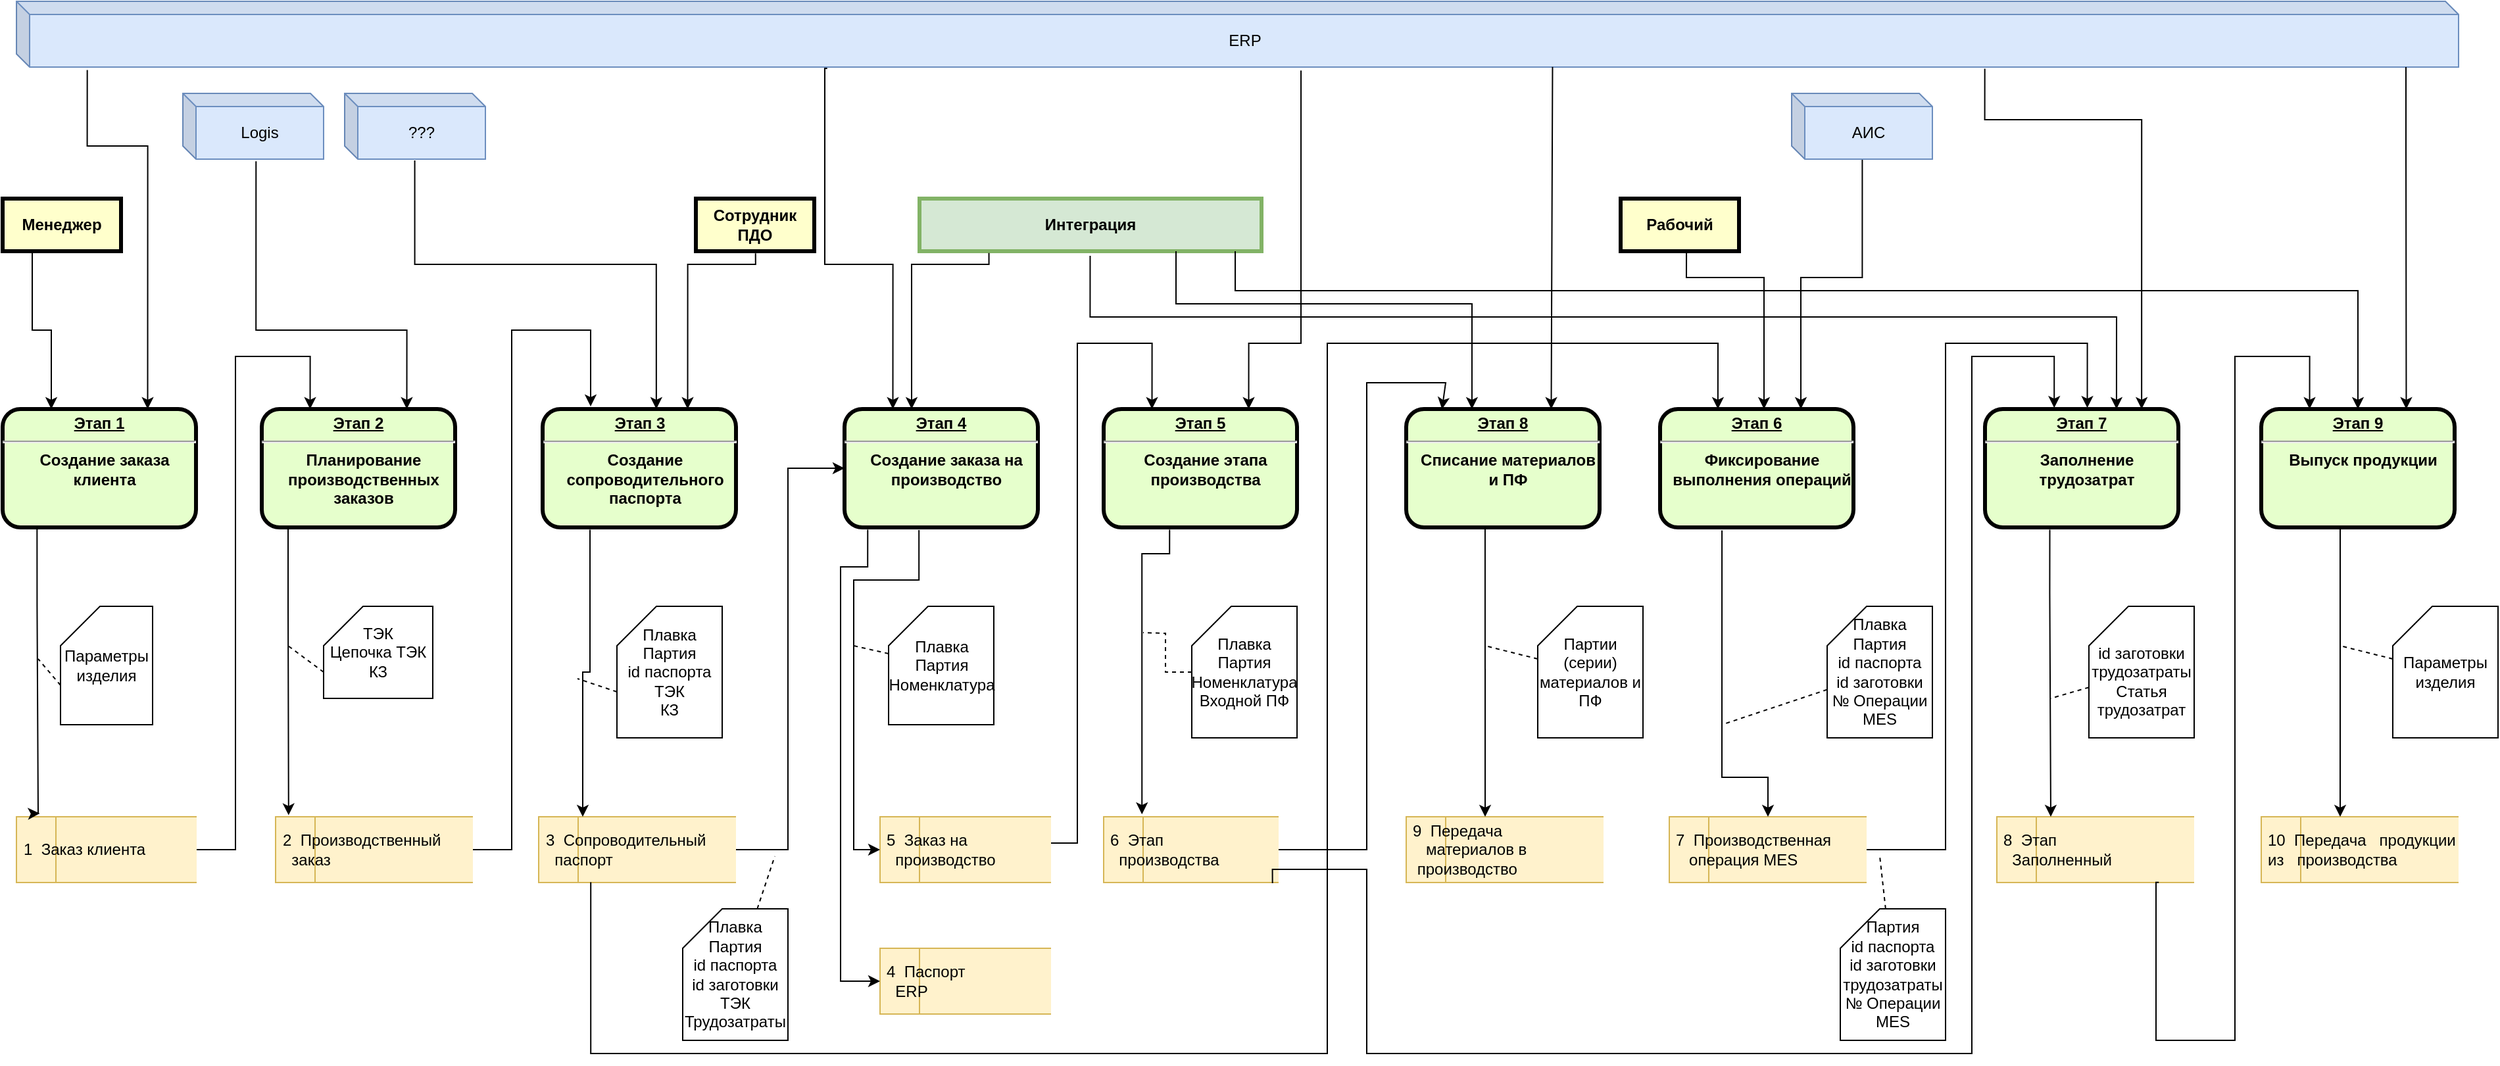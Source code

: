 <mxfile version="20.2.4" type="github">
  <diagram name="Page-1" id="c7558073-3199-34d8-9f00-42111426c3f3">
    <mxGraphModel dx="3554" dy="1418" grid="1" gridSize="10" guides="1" tooltips="1" connect="1" arrows="1" fold="1" page="1" pageScale="1" pageWidth="826" pageHeight="1169" background="none" math="0" shadow="0">
      <root>
        <mxCell id="0" />
        <mxCell id="1" parent="0" />
        <mxCell id="8" value="&lt;p style=&quot;margin: 0px; margin-top: 4px; text-align: center; text-decoration: underline;&quot;&gt;&lt;strong&gt;Этап 1&lt;/strong&gt;&lt;/p&gt;&lt;hr&gt;&lt;p style=&quot;margin: 0px; margin-left: 8px;&quot;&gt;Создание заказа клиента&lt;/p&gt;" style="verticalAlign=middle;align=center;overflow=fill;fontSize=12;fontFamily=Helvetica;html=1;rounded=1;fontStyle=1;strokeWidth=3;fillColor=#E6FFCC;whiteSpace=wrap;" parent="1" vertex="1">
          <mxGeometry x="-797" y="320" width="147" height="90" as="geometry" />
        </mxCell>
        <mxCell id="12" value="Менеджер" style="whiteSpace=wrap;align=center;verticalAlign=middle;fontStyle=1;strokeWidth=3;fillColor=#FFFFCC" parent="1" vertex="1">
          <mxGeometry x="-797" y="160" width="90" height="40" as="geometry" />
        </mxCell>
        <mxCell id="iLyNXibkhxgOzHxXVg3C-97" value="ERP" style="shape=cube;whiteSpace=wrap;html=1;boundedLbl=1;backgroundOutline=1;darkOpacity=0.05;darkOpacity2=0.1;size=10;fillColor=#dae8fc;strokeColor=#6c8ebf;" parent="1" vertex="1">
          <mxGeometry x="-786.5" y="10" width="1856.5" height="50" as="geometry" />
        </mxCell>
        <mxCell id="iLyNXibkhxgOzHxXVg3C-98" value="Logis" style="shape=cube;whiteSpace=wrap;html=1;boundedLbl=1;backgroundOutline=1;darkOpacity=0.05;darkOpacity2=0.1;size=10;fillColor=#dae8fc;strokeColor=#6c8ebf;" parent="1" vertex="1">
          <mxGeometry x="-660" y="80" width="107" height="50" as="geometry" />
        </mxCell>
        <mxCell id="iLyNXibkhxgOzHxXVg3C-99" value="???" style="shape=cube;whiteSpace=wrap;html=1;boundedLbl=1;backgroundOutline=1;darkOpacity=0.05;darkOpacity2=0.1;size=10;fillColor=#dae8fc;strokeColor=#6c8ebf;" parent="1" vertex="1">
          <mxGeometry x="-537" y="80" width="107" height="50" as="geometry" />
        </mxCell>
        <mxCell id="iLyNXibkhxgOzHxXVg3C-100" value="АИС" style="shape=cube;whiteSpace=wrap;html=1;boundedLbl=1;backgroundOutline=1;darkOpacity=0.05;darkOpacity2=0.1;size=10;fillColor=#dae8fc;strokeColor=#6c8ebf;" parent="1" vertex="1">
          <mxGeometry x="563" y="80" width="107" height="50" as="geometry" />
        </mxCell>
        <mxCell id="iLyNXibkhxgOzHxXVg3C-102" value="Сотрудник ПДО" style="whiteSpace=wrap;align=center;verticalAlign=middle;fontStyle=1;strokeWidth=3;fillColor=#FFFFCC" parent="1" vertex="1">
          <mxGeometry x="-270" y="160" width="90" height="40" as="geometry" />
        </mxCell>
        <mxCell id="iLyNXibkhxgOzHxXVg3C-103" value="Интеграция" style="whiteSpace=wrap;align=center;verticalAlign=middle;fontStyle=1;strokeWidth=3;fillColor=#d5e8d4;strokeColor=#82b366;" parent="1" vertex="1">
          <mxGeometry x="-100" y="160" width="260" height="40" as="geometry" />
        </mxCell>
        <mxCell id="iLyNXibkhxgOzHxXVg3C-104" value="Рабочий" style="whiteSpace=wrap;align=center;verticalAlign=middle;fontStyle=1;strokeWidth=3;fillColor=#FFFFCC" parent="1" vertex="1">
          <mxGeometry x="433" y="160" width="90" height="40" as="geometry" />
        </mxCell>
        <mxCell id="iLyNXibkhxgOzHxXVg3C-105" value="&lt;p style=&quot;margin: 0px; margin-top: 4px; text-align: center; text-decoration: underline;&quot;&gt;&lt;strong&gt;Этап 2&lt;/strong&gt;&lt;/p&gt;&lt;hr&gt;&lt;p style=&quot;margin: 0px; margin-left: 8px;&quot;&gt;Планирование производственных заказов&lt;/p&gt;" style="verticalAlign=middle;align=center;overflow=fill;fontSize=12;fontFamily=Helvetica;html=1;rounded=1;fontStyle=1;strokeWidth=3;fillColor=#E6FFCC;whiteSpace=wrap;" parent="1" vertex="1">
          <mxGeometry x="-600" y="320" width="147" height="90" as="geometry" />
        </mxCell>
        <mxCell id="iLyNXibkhxgOzHxXVg3C-106" value="&lt;p style=&quot;margin: 0px; margin-top: 4px; text-align: center; text-decoration: underline;&quot;&gt;&lt;strong&gt;Этап 3&lt;/strong&gt;&lt;/p&gt;&lt;hr&gt;&lt;p style=&quot;margin: 0px; margin-left: 8px;&quot;&gt;Создание сопроводительного паспорта&lt;/p&gt;" style="verticalAlign=middle;align=center;overflow=fill;fontSize=12;fontFamily=Helvetica;html=1;rounded=1;fontStyle=1;strokeWidth=3;fillColor=#E6FFCC;whiteSpace=wrap;" parent="1" vertex="1">
          <mxGeometry x="-386.5" y="320" width="147" height="90" as="geometry" />
        </mxCell>
        <mxCell id="iLyNXibkhxgOzHxXVg3C-107" value="&lt;p style=&quot;margin: 0px; margin-top: 4px; text-align: center; text-decoration: underline;&quot;&gt;&lt;strong&gt;Этап 4&lt;/strong&gt;&lt;/p&gt;&lt;hr&gt;&lt;p style=&quot;margin: 0px; margin-left: 8px;&quot;&gt;Создание заказа на производство&lt;/p&gt;" style="verticalAlign=middle;align=center;overflow=fill;fontSize=12;fontFamily=Helvetica;html=1;rounded=1;fontStyle=1;strokeWidth=3;fillColor=#E6FFCC;whiteSpace=wrap;" parent="1" vertex="1">
          <mxGeometry x="-157" y="320" width="147" height="90" as="geometry" />
        </mxCell>
        <mxCell id="iLyNXibkhxgOzHxXVg3C-108" value="&lt;p style=&quot;margin: 0px; margin-top: 4px; text-align: center; text-decoration: underline;&quot;&gt;&lt;strong&gt;Этап 6&lt;/strong&gt;&lt;/p&gt;&lt;hr&gt;&lt;p style=&quot;margin: 0px; margin-left: 8px;&quot;&gt;Фиксирование выполнения операций&lt;/p&gt;" style="verticalAlign=middle;align=center;overflow=fill;fontSize=12;fontFamily=Helvetica;html=1;rounded=1;fontStyle=1;strokeWidth=3;fillColor=#E6FFCC;whiteSpace=wrap;" parent="1" vertex="1">
          <mxGeometry x="463" y="320" width="147" height="90" as="geometry" />
        </mxCell>
        <mxCell id="iLyNXibkhxgOzHxXVg3C-109" value="&lt;p style=&quot;margin: 0px; margin-top: 4px; text-align: center; text-decoration: underline;&quot;&gt;&lt;strong&gt;Этап 7&lt;/strong&gt;&lt;/p&gt;&lt;hr&gt;&lt;p style=&quot;margin: 0px; margin-left: 8px;&quot;&gt;Заполнение трудозатрат&lt;/p&gt;" style="verticalAlign=middle;align=center;overflow=fill;fontSize=12;fontFamily=Helvetica;html=1;rounded=1;fontStyle=1;strokeWidth=3;fillColor=#E6FFCC;whiteSpace=wrap;shadow=0;" parent="1" vertex="1">
          <mxGeometry x="710" y="320" width="147" height="90" as="geometry" />
        </mxCell>
        <mxCell id="iLyNXibkhxgOzHxXVg3C-110" value="&lt;p style=&quot;margin: 0px; margin-top: 4px; text-align: center; text-decoration: underline;&quot;&gt;&lt;strong&gt;Этап 8&lt;/strong&gt;&lt;/p&gt;&lt;hr&gt;&lt;p style=&quot;margin: 0px; margin-left: 8px;&quot;&gt;Списание материалов и ПФ&lt;/p&gt;" style="verticalAlign=middle;align=center;overflow=fill;fontSize=12;fontFamily=Helvetica;html=1;rounded=1;fontStyle=1;strokeWidth=3;fillColor=#E6FFCC;whiteSpace=wrap;" parent="1" vertex="1">
          <mxGeometry x="270" y="320" width="147" height="90" as="geometry" />
        </mxCell>
        <mxCell id="iLyNXibkhxgOzHxXVg3C-129" value="1&lt;span style=&quot;white-space: pre;&quot;&gt; &lt;/span&gt;&amp;nbsp;Заказ клиента" style="html=1;dashed=0;whitespace=wrap;shape=mxgraph.dfd.dataStoreID;align=left;spacingLeft=3;points=[[0,0],[0.5,0],[1,0],[0,0.5],[1,0.5],[0,1],[0.5,1],[1,1]];fillColor=#fff2cc;strokeColor=#d6b656;" parent="1" vertex="1">
          <mxGeometry x="-786.5" y="630" width="137" height="50" as="geometry" />
        </mxCell>
        <mxCell id="iLyNXibkhxgOzHxXVg3C-130" value="2&lt;span style=&quot;white-space: pre;&quot;&gt; &lt;/span&gt;&amp;nbsp;Производственный &lt;span style=&quot;white-space: pre;&quot;&gt; &lt;/span&gt;&amp;nbsp;заказ" style="html=1;dashed=0;whitespace=wrap;shape=mxgraph.dfd.dataStoreID;align=left;spacingLeft=3;points=[[0,0],[0.5,0],[1,0],[0,0.5],[1,0.5],[0,1],[0.5,1],[1,1]];whiteSpace=wrap;fillColor=#fff2cc;strokeColor=#d6b656;" parent="1" vertex="1">
          <mxGeometry x="-589.5" y="630" width="150" height="50" as="geometry" />
        </mxCell>
        <mxCell id="iLyNXibkhxgOzHxXVg3C-131" value="3&lt;span style=&quot;white-space: pre;&quot;&gt; &lt;/span&gt;&amp;nbsp;Сопроводительный &lt;span style=&quot;white-space: pre;&quot;&gt; &lt;/span&gt;&amp;nbsp;паспорт" style="html=1;dashed=0;whitespace=wrap;shape=mxgraph.dfd.dataStoreID;align=left;spacingLeft=3;points=[[0,0],[0.5,0],[1,0],[0,0.5],[1,0.5],[0,1],[0.5,1],[1,1]];whiteSpace=wrap;fillColor=#fff2cc;strokeColor=#d6b656;" parent="1" vertex="1">
          <mxGeometry x="-389.5" y="630" width="150" height="50" as="geometry" />
        </mxCell>
        <mxCell id="iLyNXibkhxgOzHxXVg3C-132" value="4&lt;span style=&quot;white-space: pre;&quot;&gt; &lt;/span&gt;&amp;nbsp;Паспорт&amp;nbsp;&lt;span style=&quot;white-space: pre;&quot;&gt; &lt;/span&gt;&amp;nbsp;&lt;br&gt;&lt;span style=&quot;white-space: pre;&quot;&gt; &lt;/span&gt;&amp;nbsp;ERP" style="html=1;dashed=0;whitespace=wrap;shape=mxgraph.dfd.dataStoreID;align=left;spacingLeft=3;points=[[0,0],[0.5,0],[1,0],[0,0.5],[1,0.5],[0,1],[0.5,1],[1,1]];whiteSpace=wrap;fillColor=#fff2cc;strokeColor=#d6b656;" parent="1" vertex="1">
          <mxGeometry x="-130" y="730" width="130" height="50" as="geometry" />
        </mxCell>
        <mxCell id="iLyNXibkhxgOzHxXVg3C-133" value="5&lt;span style=&quot;white-space: pre;&quot;&gt; &lt;/span&gt;&amp;nbsp;Заказ на &lt;span style=&quot;white-space: pre;&quot;&gt; &lt;/span&gt;&amp;nbsp;производство" style="html=1;dashed=0;whitespace=wrap;shape=mxgraph.dfd.dataStoreID;align=left;spacingLeft=3;points=[[0,0],[0.5,0],[1,0],[0,0.5],[1,0.5],[0,1],[0.5,1],[1,1]];whiteSpace=wrap;fillColor=#fff2cc;strokeColor=#d6b656;" parent="1" vertex="1">
          <mxGeometry x="-130" y="630" width="130" height="50" as="geometry" />
        </mxCell>
        <mxCell id="iLyNXibkhxgOzHxXVg3C-134" value="6&lt;span style=&quot;white-space: pre;&quot;&gt; &lt;/span&gt;&amp;nbsp;Этап&lt;br&gt;&lt;span style=&quot;white-space: pre;&quot;&gt; &lt;/span&gt;&amp;nbsp;производства" style="html=1;dashed=0;whitespace=wrap;shape=mxgraph.dfd.dataStoreID;align=left;spacingLeft=3;points=[[0,0],[0.5,0],[1,0],[0,0.5],[1,0.5],[0,1],[0.5,1],[1,1]];whiteSpace=wrap;fillColor=#fff2cc;strokeColor=#d6b656;" parent="1" vertex="1">
          <mxGeometry x="40" y="630" width="133" height="50" as="geometry" />
        </mxCell>
        <mxCell id="iLyNXibkhxgOzHxXVg3C-135" value="7&lt;span style=&quot;white-space: pre;&quot;&gt; &lt;/span&gt;&amp;nbsp;Производственная&lt;br&gt;&amp;nbsp;&lt;span style=&quot;white-space: pre;&quot;&gt; &lt;/span&gt;&amp;nbsp;операция MES" style="html=1;dashed=0;whitespace=wrap;shape=mxgraph.dfd.dataStoreID;align=left;spacingLeft=3;points=[[0,0],[0.5,0],[1,0],[0,0.5],[1,0.5],[0,1],[0.5,1],[1,1]];whiteSpace=wrap;fillColor=#fff2cc;strokeColor=#d6b656;" parent="1" vertex="1">
          <mxGeometry x="470" y="630" width="150" height="50" as="geometry" />
        </mxCell>
        <mxCell id="iLyNXibkhxgOzHxXVg3C-136" value="8&lt;span style=&quot;white-space: pre;&quot;&gt; &lt;/span&gt;&amp;nbsp;Этап&amp;nbsp;&lt;br&gt;&lt;span style=&quot;white-space: pre;&quot;&gt; &lt;/span&gt;&amp;nbsp;Заполненный" style="html=1;dashed=0;whitespace=wrap;shape=mxgraph.dfd.dataStoreID;align=left;spacingLeft=3;points=[[0,0],[0.5,0],[1,0],[0,0.5],[1,0.5],[0,1],[0.5,1],[1,1]];whiteSpace=wrap;fillColor=#fff2cc;strokeColor=#d6b656;" parent="1" vertex="1">
          <mxGeometry x="719" y="630" width="150" height="50" as="geometry" />
        </mxCell>
        <mxCell id="iLyNXibkhxgOzHxXVg3C-137" value="9&lt;span style=&quot;white-space: pre;&quot;&gt; &lt;/span&gt; Передача &lt;span style=&quot;white-space: pre;&quot;&gt; &lt;/span&gt; &lt;span style=&quot;white-space: pre;&quot;&gt; &lt;/span&gt;материалов в &lt;span style=&quot;white-space: pre;&quot;&gt; &lt;/span&gt;производство" style="html=1;dashed=0;whitespace=wrap;shape=mxgraph.dfd.dataStoreID;align=left;spacingLeft=3;points=[[0,0],[0.5,0],[1,0],[0,0.5],[1,0.5],[0,1],[0.5,1],[1,1]];whiteSpace=wrap;fillColor=#fff2cc;strokeColor=#d6b656;" parent="1" vertex="1">
          <mxGeometry x="270" y="630" width="150" height="50" as="geometry" />
        </mxCell>
        <mxCell id="iLyNXibkhxgOzHxXVg3C-168" style="rounded=0;orthogonalLoop=1;jettySize=auto;html=1;exitX=0;exitY=0;exitDx=0;exitDy=65;exitPerimeter=0;elbow=vertical;endArrow=none;endFill=0;dashed=1;" parent="1" source="iLyNXibkhxgOzHxXVg3C-159" edge="1">
          <mxGeometry relative="1" as="geometry">
            <mxPoint x="-360" y="525" as="targetPoint" />
          </mxGeometry>
        </mxCell>
        <mxCell id="iLyNXibkhxgOzHxXVg3C-159" value="Плавка&lt;br&gt;Партия&lt;br&gt;id паспорта&lt;br&gt;ТЭК&lt;br&gt;КЗ" style="shape=card;whiteSpace=wrap;html=1;" parent="1" vertex="1">
          <mxGeometry x="-330" y="470" width="80" height="100" as="geometry" />
        </mxCell>
        <mxCell id="iLyNXibkhxgOzHxXVg3C-167" style="rounded=0;orthogonalLoop=1;jettySize=auto;html=1;exitX=0;exitY=0;exitDx=0;exitDy=50;exitPerimeter=0;elbow=vertical;endArrow=none;endFill=0;dashed=1;" parent="1" source="iLyNXibkhxgOzHxXVg3C-160" edge="1">
          <mxGeometry relative="1" as="geometry">
            <mxPoint x="-580" y="500" as="targetPoint" />
          </mxGeometry>
        </mxCell>
        <mxCell id="iLyNXibkhxgOzHxXVg3C-160" value="ТЭК&lt;br&gt;Цепочка ТЭК&lt;br&gt;КЗ" style="shape=card;whiteSpace=wrap;html=1;" parent="1" vertex="1">
          <mxGeometry x="-553" y="470" width="83" height="70" as="geometry" />
        </mxCell>
        <mxCell id="iLyNXibkhxgOzHxXVg3C-166" style="rounded=0;orthogonalLoop=1;jettySize=auto;html=1;exitX=0;exitY=0;exitDx=0;exitDy=60;exitPerimeter=0;elbow=vertical;endArrow=none;endFill=0;dashed=1;" parent="1" source="iLyNXibkhxgOzHxXVg3C-161" edge="1">
          <mxGeometry relative="1" as="geometry">
            <mxPoint x="-770" y="510" as="targetPoint" />
          </mxGeometry>
        </mxCell>
        <mxCell id="iLyNXibkhxgOzHxXVg3C-161" value="Параметры изделия" style="shape=card;whiteSpace=wrap;html=1;" parent="1" vertex="1">
          <mxGeometry x="-753" y="470" width="70" height="90" as="geometry" />
        </mxCell>
        <mxCell id="iLyNXibkhxgOzHxXVg3C-172" style="rounded=0;orthogonalLoop=1;jettySize=auto;html=1;elbow=vertical;dashed=1;endArrow=none;endFill=0;" parent="1" source="iLyNXibkhxgOzHxXVg3C-170" edge="1">
          <mxGeometry relative="1" as="geometry">
            <mxPoint x="-210" y="660" as="targetPoint" />
          </mxGeometry>
        </mxCell>
        <mxCell id="iLyNXibkhxgOzHxXVg3C-170" value="Плавка&lt;br&gt;Партия&lt;br&gt;id паспорта&lt;br&gt;id заготовки&lt;br&gt;ТЭК&lt;br&gt;Трудозатраты" style="shape=card;whiteSpace=wrap;html=1;" parent="1" vertex="1">
          <mxGeometry x="-280" y="700" width="80" height="100" as="geometry" />
        </mxCell>
        <mxCell id="iLyNXibkhxgOzHxXVg3C-174" style="edgeStyle=none;rounded=0;orthogonalLoop=1;jettySize=auto;html=1;dashed=1;endArrow=none;endFill=0;elbow=vertical;" parent="1" source="iLyNXibkhxgOzHxXVg3C-173" edge="1">
          <mxGeometry relative="1" as="geometry">
            <mxPoint x="-150" y="500" as="targetPoint" />
          </mxGeometry>
        </mxCell>
        <mxCell id="iLyNXibkhxgOzHxXVg3C-173" value="Плавка&lt;br&gt;Партия&lt;br&gt;Номенклатура&lt;br&gt;" style="shape=card;whiteSpace=wrap;html=1;" parent="1" vertex="1">
          <mxGeometry x="-123.5" y="470" width="80" height="90" as="geometry" />
        </mxCell>
        <mxCell id="iLyNXibkhxgOzHxXVg3C-176" style="edgeStyle=none;rounded=0;orthogonalLoop=1;jettySize=auto;html=1;dashed=1;endArrow=none;endFill=0;elbow=vertical;" parent="1" source="iLyNXibkhxgOzHxXVg3C-175" edge="1">
          <mxGeometry relative="1" as="geometry">
            <mxPoint x="510" y="560" as="targetPoint" />
          </mxGeometry>
        </mxCell>
        <mxCell id="iLyNXibkhxgOzHxXVg3C-175" value="Плавка&lt;br&gt;Партия&lt;br&gt;id паспорта&lt;br&gt;id заготовки&lt;br&gt;№ Операции MES" style="shape=card;whiteSpace=wrap;html=1;" parent="1" vertex="1">
          <mxGeometry x="590" y="470" width="80" height="100" as="geometry" />
        </mxCell>
        <mxCell id="iLyNXibkhxgOzHxXVg3C-178" style="edgeStyle=none;rounded=0;orthogonalLoop=1;jettySize=auto;html=1;dashed=1;endArrow=none;endFill=0;elbow=vertical;" parent="1" source="iLyNXibkhxgOzHxXVg3C-177" edge="1">
          <mxGeometry relative="1" as="geometry">
            <mxPoint x="630" y="660" as="targetPoint" />
          </mxGeometry>
        </mxCell>
        <mxCell id="iLyNXibkhxgOzHxXVg3C-177" value="Партия&lt;br&gt;id паспорта&lt;br&gt;id заготовки&lt;br&gt;трудозатраты&lt;br&gt;№ Операции MES" style="shape=card;whiteSpace=wrap;html=1;" parent="1" vertex="1">
          <mxGeometry x="600" y="700" width="80" height="100" as="geometry" />
        </mxCell>
        <mxCell id="iLyNXibkhxgOzHxXVg3C-182" style="edgeStyle=none;rounded=0;orthogonalLoop=1;jettySize=auto;html=1;dashed=1;endArrow=none;endFill=0;elbow=vertical;" parent="1" source="iLyNXibkhxgOzHxXVg3C-180" edge="1">
          <mxGeometry relative="1" as="geometry">
            <mxPoint x="760" y="540" as="targetPoint" />
          </mxGeometry>
        </mxCell>
        <mxCell id="iLyNXibkhxgOzHxXVg3C-180" value="&lt;br&gt;id заготовки&lt;br&gt;трудозатраты&lt;br&gt;Статья трудозатрат" style="shape=card;whiteSpace=wrap;html=1;" parent="1" vertex="1">
          <mxGeometry x="789" y="470" width="80" height="100" as="geometry" />
        </mxCell>
        <mxCell id="iLyNXibkhxgOzHxXVg3C-185" style="edgeStyle=none;rounded=0;orthogonalLoop=1;jettySize=auto;html=1;dashed=1;endArrow=none;endFill=0;elbow=vertical;" parent="1" source="iLyNXibkhxgOzHxXVg3C-181" edge="1">
          <mxGeometry relative="1" as="geometry">
            <mxPoint x="330" y="500" as="targetPoint" />
          </mxGeometry>
        </mxCell>
        <mxCell id="iLyNXibkhxgOzHxXVg3C-181" value="Партии (серии) материалов и ПФ" style="shape=card;whiteSpace=wrap;html=1;" parent="1" vertex="1">
          <mxGeometry x="370" y="470" width="80" height="100" as="geometry" />
        </mxCell>
        <mxCell id="gDf4PboOrb0UgYzDx0ND-12" value="&lt;p style=&quot;margin: 0px; margin-top: 4px; text-align: center; text-decoration: underline;&quot;&gt;&lt;strong&gt;Этап 5&lt;/strong&gt;&lt;/p&gt;&lt;hr&gt;&lt;p style=&quot;margin: 0px; margin-left: 8px;&quot;&gt;Создание этапа производства&lt;/p&gt;" style="verticalAlign=middle;align=center;overflow=fill;fontSize=12;fontFamily=Helvetica;html=1;rounded=1;fontStyle=1;strokeWidth=3;fillColor=#E6FFCC;whiteSpace=wrap;" parent="1" vertex="1">
          <mxGeometry x="40" y="320" width="147" height="90" as="geometry" />
        </mxCell>
        <mxCell id="gDf4PboOrb0UgYzDx0ND-16" style="edgeStyle=orthogonalEdgeStyle;rounded=0;orthogonalLoop=1;jettySize=auto;html=1;strokeWidth=1;dashed=1;endArrow=none;endFill=0;" parent="1" source="gDf4PboOrb0UgYzDx0ND-15" edge="1">
          <mxGeometry relative="1" as="geometry">
            <mxPoint x="70" y="490" as="targetPoint" />
          </mxGeometry>
        </mxCell>
        <mxCell id="gDf4PboOrb0UgYzDx0ND-15" value="Плавка&lt;br&gt;Партия&lt;br&gt;Номенклатура&lt;br&gt;Входной ПФ" style="shape=card;whiteSpace=wrap;html=1;" parent="1" vertex="1">
          <mxGeometry x="107" y="470" width="80" height="100" as="geometry" />
        </mxCell>
        <mxCell id="gDf4PboOrb0UgYzDx0ND-18" value="&lt;p style=&quot;margin: 0px; margin-top: 4px; text-align: center; text-decoration: underline;&quot;&gt;&lt;strong&gt;Этап 9&lt;/strong&gt;&lt;/p&gt;&lt;hr&gt;&lt;p style=&quot;margin: 0px; margin-left: 8px;&quot;&gt;Выпуск продукции&lt;/p&gt;" style="verticalAlign=middle;align=center;overflow=fill;fontSize=12;fontFamily=Helvetica;html=1;rounded=1;fontStyle=1;strokeWidth=3;fillColor=#E6FFCC;whiteSpace=wrap;" parent="1" vertex="1">
          <mxGeometry x="920" y="320" width="147" height="90" as="geometry" />
        </mxCell>
        <mxCell id="gDf4PboOrb0UgYzDx0ND-19" value="10&lt;span style=&quot;white-space: pre;&quot;&gt; &lt;/span&gt; Передача &lt;span style=&quot;&quot;&gt; &lt;/span&gt;&lt;span style=&quot;white-space: pre;&quot;&gt; &lt;/span&gt;&amp;nbsp;продукции из &lt;span style=&quot;&quot;&gt; &lt;/span&gt;&amp;nbsp;&lt;span style=&quot;white-space: pre;&quot;&gt; &lt;/span&gt;производства" style="html=1;dashed=0;whitespace=wrap;shape=mxgraph.dfd.dataStoreID;align=left;spacingLeft=3;points=[[0,0],[0.5,0],[1,0],[0,0.5],[1,0.5],[0,1],[0.5,1],[1,1]];whiteSpace=wrap;fillColor=#fff2cc;strokeColor=#d6b656;" parent="1" vertex="1">
          <mxGeometry x="920" y="630" width="150" height="50" as="geometry" />
        </mxCell>
        <mxCell id="gDf4PboOrb0UgYzDx0ND-20" style="edgeStyle=none;rounded=0;orthogonalLoop=1;jettySize=auto;html=1;dashed=1;endArrow=none;endFill=0;elbow=vertical;" parent="1" source="gDf4PboOrb0UgYzDx0ND-21" edge="1">
          <mxGeometry relative="1" as="geometry">
            <mxPoint x="980" y="500" as="targetPoint" />
          </mxGeometry>
        </mxCell>
        <mxCell id="gDf4PboOrb0UgYzDx0ND-21" value="Параметры изделия" style="shape=card;whiteSpace=wrap;html=1;" parent="1" vertex="1">
          <mxGeometry x="1020" y="470" width="80" height="100" as="geometry" />
        </mxCell>
        <mxCell id="6CbRcmf24GguOIrz-hok-14" value="" style="endArrow=classic;html=1;rounded=0;exitX=1;exitY=0.5;exitDx=0;exitDy=0;entryX=0.185;entryY=0.001;entryDx=0;entryDy=0;entryPerimeter=0;" edge="1" parent="1" source="iLyNXibkhxgOzHxXVg3C-134" target="iLyNXibkhxgOzHxXVg3C-110">
          <mxGeometry width="50" height="50" relative="1" as="geometry">
            <mxPoint x="220" y="590" as="sourcePoint" />
            <mxPoint x="270" y="540" as="targetPoint" />
            <Array as="points">
              <mxPoint x="240" y="655" />
              <mxPoint x="240" y="300" />
              <mxPoint x="300" y="300" />
            </Array>
          </mxGeometry>
        </mxCell>
        <object label="8" id="MsESzmisW472ssosQy6s-28">
          <mxCell parent="0" />
        </object>
        <mxCell id="MsESzmisW472ssosQy6s-29" style="edgeStyle=orthogonalEdgeStyle;rounded=0;orthogonalLoop=1;jettySize=auto;html=1;entryX=0.75;entryY=0;entryDx=0;entryDy=0;strokeWidth=1;endSize=6;exitX=0.629;exitY=0.997;exitDx=0;exitDy=0;exitPerimeter=0;" parent="MsESzmisW472ssosQy6s-28" source="iLyNXibkhxgOzHxXVg3C-97" target="iLyNXibkhxgOzHxXVg3C-110" edge="1">
          <mxGeometry relative="1" as="geometry">
            <Array as="points">
              <mxPoint x="381" y="70" />
            </Array>
            <mxPoint x="420" y="70" as="sourcePoint" />
            <mxPoint x="800" y="290" as="targetPoint" />
          </mxGeometry>
        </mxCell>
        <mxCell id="MsESzmisW472ssosQy6s-30" style="edgeStyle=orthogonalEdgeStyle;rounded=0;orthogonalLoop=1;jettySize=auto;html=1;entryX=0.75;entryY=0;entryDx=0;entryDy=0;endArrow=classic;endFill=1;strokeWidth=1;endSize=6;" parent="MsESzmisW472ssosQy6s-28" edge="1">
          <mxGeometry relative="1" as="geometry">
            <Array as="points">
              <mxPoint x="1030" y="120" />
              <mxPoint x="1030" y="120" />
            </Array>
            <mxPoint x="1030" y="60" as="sourcePoint" />
            <mxPoint x="1030.25" y="320" as="targetPoint" />
          </mxGeometry>
        </mxCell>
        <mxCell id="MsESzmisW472ssosQy6s-31" style="edgeStyle=orthogonalEdgeStyle;rounded=0;orthogonalLoop=1;jettySize=auto;html=1;entryX=0.34;entryY=0;entryDx=0;entryDy=0;entryPerimeter=0;exitX=0.75;exitY=1;exitDx=0;exitDy=0;strokeWidth=1;endSize=6;" parent="MsESzmisW472ssosQy6s-28" source="iLyNXibkhxgOzHxXVg3C-103" target="iLyNXibkhxgOzHxXVg3C-110" edge="1">
          <mxGeometry relative="1" as="geometry">
            <mxPoint x="740" y="290" as="targetPoint" />
            <Array as="points">
              <mxPoint x="95" y="240" />
              <mxPoint x="320" y="240" />
            </Array>
            <mxPoint x="90" y="210" as="sourcePoint" />
          </mxGeometry>
        </mxCell>
        <mxCell id="MsESzmisW472ssosQy6s-32" style="edgeStyle=orthogonalEdgeStyle;rounded=0;orthogonalLoop=1;jettySize=auto;html=1;entryX=0.4;entryY=0;entryDx=0;entryDy=0;entryPerimeter=0;exitX=0.408;exitY=1.004;exitDx=0;exitDy=0;exitPerimeter=0;strokeWidth=1;endSize=6;" parent="MsESzmisW472ssosQy6s-28" source="iLyNXibkhxgOzHxXVg3C-110" target="iLyNXibkhxgOzHxXVg3C-137" edge="1">
          <mxGeometry relative="1" as="geometry">
            <Array as="points" />
            <mxPoint x="330" y="440" as="sourcePoint" />
            <mxPoint x="330" y="590" as="targetPoint" />
          </mxGeometry>
        </mxCell>
        <mxCell id="MsESzmisW472ssosQy6s-34" style="edgeStyle=orthogonalEdgeStyle;rounded=0;orthogonalLoop=1;jettySize=auto;html=1;entryX=0.25;entryY=0;entryDx=0;entryDy=0;endArrow=classic;endFill=1;strokeWidth=1;endSize=6;exitX=0.821;exitY=0.997;exitDx=0;exitDy=0;exitPerimeter=0;" parent="MsESzmisW472ssosQy6s-28" source="iLyNXibkhxgOzHxXVg3C-136" edge="1">
          <mxGeometry relative="1" as="geometry">
            <Array as="points">
              <mxPoint x="840" y="680" />
              <mxPoint x="840" y="800" />
              <mxPoint x="900" y="800" />
              <mxPoint x="900" y="280" />
              <mxPoint x="957" y="280" />
            </Array>
            <mxPoint x="790" y="720" as="sourcePoint" />
            <mxPoint x="956.75" y="320" as="targetPoint" />
          </mxGeometry>
        </mxCell>
        <mxCell id="MsESzmisW472ssosQy6s-35" style="edgeStyle=orthogonalEdgeStyle;rounded=0;orthogonalLoop=1;jettySize=auto;html=1;strokeWidth=1;endSize=6;" parent="MsESzmisW472ssosQy6s-28" edge="1">
          <mxGeometry relative="1" as="geometry">
            <Array as="points">
              <mxPoint x="980" y="550" />
              <mxPoint x="980" y="550" />
            </Array>
            <mxPoint x="980" y="410" as="sourcePoint" />
            <mxPoint x="980" y="630" as="targetPoint" />
          </mxGeometry>
        </mxCell>
        <mxCell id="MsESzmisW472ssosQy6s-37" style="edgeStyle=orthogonalEdgeStyle;rounded=0;orthogonalLoop=1;jettySize=auto;html=1;entryX=0.5;entryY=0;entryDx=0;entryDy=0;strokeWidth=1;endSize=6;" parent="MsESzmisW472ssosQy6s-28" source="iLyNXibkhxgOzHxXVg3C-103" target="gDf4PboOrb0UgYzDx0ND-18" edge="1">
          <mxGeometry relative="1" as="geometry">
            <Array as="points">
              <mxPoint x="140" y="230" />
              <mxPoint x="994" y="230" />
            </Array>
          </mxGeometry>
        </mxCell>
        <object label="7" id="MsESzmisW472ssosQy6s-14">
          <mxCell parent="0" />
        </object>
        <mxCell id="MsESzmisW472ssosQy6s-22" style="edgeStyle=orthogonalEdgeStyle;rounded=0;orthogonalLoop=1;jettySize=auto;html=1;strokeWidth=1;shadow=0;entryX=0.81;entryY=0;entryDx=0;entryDy=0;entryPerimeter=0;exitX=0.806;exitY=1.026;exitDx=0;exitDy=0;exitPerimeter=0;" parent="MsESzmisW472ssosQy6s-14" source="iLyNXibkhxgOzHxXVg3C-97" target="iLyNXibkhxgOzHxXVg3C-109" edge="1">
          <mxGeometry relative="1" as="geometry">
            <Array as="points">
              <mxPoint x="710" y="100" />
              <mxPoint x="829" y="100" />
            </Array>
            <mxPoint x="620" y="310" as="targetPoint" />
            <mxPoint x="710" y="100" as="sourcePoint" />
          </mxGeometry>
        </mxCell>
        <mxCell id="MsESzmisW472ssosQy6s-23" style="edgeStyle=orthogonalEdgeStyle;rounded=0;orthogonalLoop=1;jettySize=auto;html=1;strokeWidth=1;shadow=0;exitX=0.499;exitY=1.089;exitDx=0;exitDy=0;exitPerimeter=0;entryX=0.68;entryY=0;entryDx=0;entryDy=0;entryPerimeter=0;" parent="MsESzmisW472ssosQy6s-14" source="iLyNXibkhxgOzHxXVg3C-103" target="iLyNXibkhxgOzHxXVg3C-109" edge="1">
          <mxGeometry relative="1" as="geometry">
            <Array as="points">
              <mxPoint x="30" y="250" />
              <mxPoint x="810" y="250" />
            </Array>
            <mxPoint x="820" y="300" as="targetPoint" />
            <mxPoint x="30" y="210" as="sourcePoint" />
          </mxGeometry>
        </mxCell>
        <mxCell id="MsESzmisW472ssosQy6s-24" style="edgeStyle=orthogonalEdgeStyle;rounded=0;orthogonalLoop=1;jettySize=auto;html=1;exitX=0.335;exitY=1.019;exitDx=0;exitDy=0;exitPerimeter=0;strokeWidth=1;" parent="MsESzmisW472ssosQy6s-14" source="iLyNXibkhxgOzHxXVg3C-109" edge="1">
          <mxGeometry relative="1" as="geometry">
            <Array as="points">
              <mxPoint x="759" y="460" />
              <mxPoint x="760" y="628" />
            </Array>
            <mxPoint x="760" y="440" as="sourcePoint" />
            <mxPoint x="760" y="630" as="targetPoint" />
          </mxGeometry>
        </mxCell>
        <mxCell id="MsESzmisW472ssosQy6s-25" style="edgeStyle=orthogonalEdgeStyle;rounded=0;orthogonalLoop=1;jettySize=auto;html=1;strokeWidth=1;shadow=0;entryX=0.358;entryY=-0.01;entryDx=0;entryDy=0;entryPerimeter=0;exitX=0.965;exitY=1.011;exitDx=0;exitDy=0;exitPerimeter=0;" parent="MsESzmisW472ssosQy6s-14" source="iLyNXibkhxgOzHxXVg3C-134" target="iLyNXibkhxgOzHxXVg3C-109" edge="1">
          <mxGeometry relative="1" as="geometry">
            <mxPoint x="500" y="300" as="targetPoint" />
            <Array as="points">
              <mxPoint x="168" y="670" />
              <mxPoint x="240" y="670" />
              <mxPoint x="240" y="810" />
              <mxPoint x="700" y="810" />
              <mxPoint x="700" y="280" />
              <mxPoint x="763" y="280" />
            </Array>
            <mxPoint x="170" y="670" as="sourcePoint" />
          </mxGeometry>
        </mxCell>
        <mxCell id="MsESzmisW472ssosQy6s-26" style="edgeStyle=orthogonalEdgeStyle;rounded=0;orthogonalLoop=1;jettySize=auto;html=1;strokeWidth=1;shadow=0;entryX=0.529;entryY=-0.01;entryDx=0;entryDy=0;entryPerimeter=0;exitX=1;exitY=0.5;exitDx=0;exitDy=0;" parent="MsESzmisW472ssosQy6s-14" source="iLyNXibkhxgOzHxXVg3C-135" target="iLyNXibkhxgOzHxXVg3C-109" edge="1">
          <mxGeometry relative="1" as="geometry">
            <mxPoint x="540" y="300" as="targetPoint" />
            <Array as="points">
              <mxPoint x="680" y="655" />
              <mxPoint x="680" y="270" />
              <mxPoint x="788" y="270" />
            </Array>
            <mxPoint x="420" y="660" as="sourcePoint" />
          </mxGeometry>
        </mxCell>
        <object label="6" id="MsESzmisW472ssosQy6s-13">
          <mxCell parent="0" />
        </object>
        <mxCell id="MsESzmisW472ssosQy6s-18" style="edgeStyle=orthogonalEdgeStyle;rounded=0;orthogonalLoop=1;jettySize=auto;html=1;exitX=0.502;exitY=1.011;exitDx=0;exitDy=0;exitPerimeter=0;entryX=0.728;entryY=0;entryDx=0;entryDy=0;entryPerimeter=0;" parent="MsESzmisW472ssosQy6s-13" source="iLyNXibkhxgOzHxXVg3C-100" target="iLyNXibkhxgOzHxXVg3C-108" edge="1">
          <mxGeometry relative="1" as="geometry">
            <mxPoint x="560" y="290" as="targetPoint" />
            <Array as="points">
              <mxPoint x="617" y="220" />
              <mxPoint x="570" y="220" />
            </Array>
            <mxPoint x="616" y="150" as="sourcePoint" />
          </mxGeometry>
        </mxCell>
        <mxCell id="MsESzmisW472ssosQy6s-19" style="edgeStyle=orthogonalEdgeStyle;rounded=0;orthogonalLoop=1;jettySize=auto;html=1;exitX=0.556;exitY=1.021;exitDx=0;exitDy=0;exitPerimeter=0;" parent="MsESzmisW472ssosQy6s-13" source="iLyNXibkhxgOzHxXVg3C-104" edge="1">
          <mxGeometry relative="1" as="geometry">
            <Array as="points">
              <mxPoint x="483" y="220" />
              <mxPoint x="542" y="220" />
            </Array>
            <mxPoint x="483" y="210" as="sourcePoint" />
            <mxPoint x="542" y="320" as="targetPoint" />
          </mxGeometry>
        </mxCell>
        <mxCell id="MsESzmisW472ssosQy6s-20" style="edgeStyle=orthogonalEdgeStyle;rounded=0;orthogonalLoop=1;jettySize=auto;html=1;strokeWidth=1;shadow=0;sketch=0;exitX=0.32;exitY=1.025;exitDx=0;exitDy=0;exitPerimeter=0;" parent="MsESzmisW472ssosQy6s-13" source="iLyNXibkhxgOzHxXVg3C-108" target="iLyNXibkhxgOzHxXVg3C-135" edge="1">
          <mxGeometry relative="1" as="geometry">
            <Array as="points">
              <mxPoint x="510" y="600" />
              <mxPoint x="545" y="600" />
            </Array>
            <mxPoint x="297.49" y="420" as="sourcePoint" />
            <mxPoint x="470" y="600" as="targetPoint" />
          </mxGeometry>
        </mxCell>
        <mxCell id="MsESzmisW472ssosQy6s-21" style="edgeStyle=orthogonalEdgeStyle;rounded=0;orthogonalLoop=1;jettySize=auto;html=1;entryX=0.299;entryY=0;entryDx=0;entryDy=0;entryPerimeter=0;exitX=0.264;exitY=0.996;exitDx=0;exitDy=0;exitPerimeter=0;" parent="MsESzmisW472ssosQy6s-13" source="iLyNXibkhxgOzHxXVg3C-131" target="iLyNXibkhxgOzHxXVg3C-108" edge="1">
          <mxGeometry relative="1" as="geometry">
            <mxPoint x="294" y="310" as="targetPoint" />
            <Array as="points">
              <mxPoint x="-350" y="810" />
              <mxPoint x="210" y="810" />
              <mxPoint x="210" y="270" />
              <mxPoint x="507" y="270" />
            </Array>
            <mxPoint x="-350" y="700" as="sourcePoint" />
          </mxGeometry>
        </mxCell>
        <object label="5" id="MsESzmisW472ssosQy6s-12">
          <mxCell parent="0" />
        </object>
        <mxCell id="MsESzmisW472ssosQy6s-15" style="edgeStyle=orthogonalEdgeStyle;rounded=0;orthogonalLoop=1;jettySize=auto;html=1;exitX=0.526;exitY=1.052;exitDx=0;exitDy=0;exitPerimeter=0;entryX=0.75;entryY=0;entryDx=0;entryDy=0;" parent="MsESzmisW472ssosQy6s-12" source="iLyNXibkhxgOzHxXVg3C-97" target="gDf4PboOrb0UgYzDx0ND-12" edge="1">
          <mxGeometry relative="1" as="geometry">
            <mxPoint x="150" y="300" as="targetPoint" />
            <Array as="points">
              <mxPoint x="190" y="270" />
              <mxPoint x="150" y="270" />
            </Array>
            <mxPoint x="190" y="90" as="sourcePoint" />
          </mxGeometry>
        </mxCell>
        <mxCell id="MsESzmisW472ssosQy6s-16" style="edgeStyle=orthogonalEdgeStyle;rounded=0;orthogonalLoop=1;jettySize=auto;html=1;strokeWidth=1;shadow=0;exitX=0.341;exitY=1.019;exitDx=0;exitDy=0;exitPerimeter=0;entryX=0.219;entryY=-0.038;entryDx=0;entryDy=0;entryPerimeter=0;" parent="MsESzmisW472ssosQy6s-12" source="gDf4PboOrb0UgYzDx0ND-12" target="iLyNXibkhxgOzHxXVg3C-134" edge="1">
          <mxGeometry relative="1" as="geometry">
            <mxPoint x="70" y="610" as="targetPoint" />
            <Array as="points">
              <mxPoint x="90" y="430" />
              <mxPoint x="69" y="430" />
            </Array>
            <mxPoint x="90" y="430" as="sourcePoint" />
          </mxGeometry>
        </mxCell>
        <mxCell id="MsESzmisW472ssosQy6s-17" style="edgeStyle=orthogonalEdgeStyle;rounded=0;orthogonalLoop=1;jettySize=auto;html=1;entryX=0.25;entryY=0;entryDx=0;entryDy=0;exitX=1;exitY=0.4;exitDx=0;exitDy=0;exitPerimeter=0;" parent="MsESzmisW472ssosQy6s-12" source="iLyNXibkhxgOzHxXVg3C-133" target="gDf4PboOrb0UgYzDx0ND-12" edge="1">
          <mxGeometry relative="1" as="geometry">
            <mxPoint x="10" y="650" as="sourcePoint" />
            <Array as="points">
              <mxPoint x="20" y="650" />
              <mxPoint x="20" y="270" />
              <mxPoint x="77" y="270" />
            </Array>
            <mxPoint x="76.75" y="300" as="targetPoint" />
          </mxGeometry>
        </mxCell>
        <mxCell id="gDf4PboOrb0UgYzDx0ND-119" value="4" parent="0" />
        <mxCell id="gDf4PboOrb0UgYzDx0ND-124" style="edgeStyle=orthogonalEdgeStyle;rounded=0;orthogonalLoop=1;jettySize=auto;html=1;exitX=0.332;exitY=1.02;exitDx=0;exitDy=0;exitPerimeter=0;entryX=0.25;entryY=0;entryDx=0;entryDy=0;strokeWidth=1;endSize=6;" parent="gDf4PboOrb0UgYzDx0ND-119" source="iLyNXibkhxgOzHxXVg3C-97" target="iLyNXibkhxgOzHxXVg3C-107" edge="1">
          <mxGeometry relative="1" as="geometry">
            <Array as="points">
              <mxPoint x="-172" y="61" />
              <mxPoint x="-172" y="210" />
              <mxPoint x="-120" y="210" />
            </Array>
            <mxPoint x="-170" y="80" as="sourcePoint" />
            <mxPoint x="-120" y="300" as="targetPoint" />
          </mxGeometry>
        </mxCell>
        <mxCell id="gDf4PboOrb0UgYzDx0ND-125" style="edgeStyle=orthogonalEdgeStyle;rounded=0;orthogonalLoop=1;jettySize=auto;html=1;exitX=0.203;exitY=1.033;exitDx=0;exitDy=0;exitPerimeter=0;entryX=0.347;entryY=0;entryDx=0;entryDy=0;entryPerimeter=0;strokeWidth=1;endSize=6;" parent="gDf4PboOrb0UgYzDx0ND-119" source="iLyNXibkhxgOzHxXVg3C-103" target="iLyNXibkhxgOzHxXVg3C-107" edge="1">
          <mxGeometry relative="1" as="geometry">
            <Array as="points">
              <mxPoint x="-47" y="210" />
              <mxPoint x="-106" y="210" />
            </Array>
            <mxPoint x="-30" y="220" as="sourcePoint" />
            <mxPoint x="-106" y="310" as="targetPoint" />
          </mxGeometry>
        </mxCell>
        <mxCell id="gDf4PboOrb0UgYzDx0ND-126" style="edgeStyle=orthogonalEdgeStyle;rounded=0;orthogonalLoop=1;jettySize=auto;html=1;exitX=0.385;exitY=1.022;exitDx=0;exitDy=0;exitPerimeter=0;entryX=0;entryY=0.5;entryDx=0;entryDy=0;strokeWidth=1;endSize=6;" parent="gDf4PboOrb0UgYzDx0ND-119" source="iLyNXibkhxgOzHxXVg3C-107" target="iLyNXibkhxgOzHxXVg3C-133" edge="1">
          <mxGeometry relative="1" as="geometry">
            <mxPoint x="-140" y="670" as="targetPoint" />
            <Array as="points">
              <mxPoint x="-100" y="450" />
              <mxPoint x="-150" y="450" />
              <mxPoint x="-150" y="655" />
            </Array>
            <mxPoint x="-100" y="420" as="sourcePoint" />
          </mxGeometry>
        </mxCell>
        <mxCell id="gDf4PboOrb0UgYzDx0ND-127" style="edgeStyle=orthogonalEdgeStyle;rounded=0;orthogonalLoop=1;jettySize=auto;html=1;entryX=0;entryY=0.5;entryDx=0;entryDy=0;exitX=0.12;exitY=1.019;exitDx=0;exitDy=0;exitPerimeter=0;strokeWidth=1;endSize=6;" parent="gDf4PboOrb0UgYzDx0ND-119" source="iLyNXibkhxgOzHxXVg3C-107" target="iLyNXibkhxgOzHxXVg3C-132" edge="1">
          <mxGeometry relative="1" as="geometry">
            <mxPoint x="-131.69" y="755.55" as="targetPoint" />
            <Array as="points">
              <mxPoint x="-139" y="440" />
              <mxPoint x="-160" y="440" />
              <mxPoint x="-160" y="755" />
            </Array>
            <mxPoint x="-140" y="420" as="sourcePoint" />
          </mxGeometry>
        </mxCell>
        <mxCell id="gDf4PboOrb0UgYzDx0ND-128" style="edgeStyle=orthogonalEdgeStyle;rounded=0;orthogonalLoop=1;jettySize=auto;html=1;entryX=0;entryY=0.5;entryDx=0;entryDy=0;strokeWidth=1;exitX=1;exitY=0.5;exitDx=0;exitDy=0;endSize=6;" parent="gDf4PboOrb0UgYzDx0ND-119" source="iLyNXibkhxgOzHxXVg3C-131" target="iLyNXibkhxgOzHxXVg3C-107" edge="1">
          <mxGeometry relative="1" as="geometry">
            <Array as="points">
              <mxPoint x="-200" y="655" />
              <mxPoint x="-200" y="365" />
            </Array>
            <mxPoint x="-230" y="655" as="sourcePoint" />
            <mxPoint x="-170" y="365" as="targetPoint" />
          </mxGeometry>
        </mxCell>
        <mxCell id="gDf4PboOrb0UgYzDx0ND-118" value="3" parent="0" />
        <mxCell id="gDf4PboOrb0UgYzDx0ND-120" style="edgeStyle=orthogonalEdgeStyle;rounded=0;orthogonalLoop=1;jettySize=auto;html=1;exitX=0.498;exitY=1.02;exitDx=0;exitDy=0;exitPerimeter=0;entryX=0.588;entryY=0;entryDx=0;entryDy=0;entryPerimeter=0;strokeWidth=1;" parent="gDf4PboOrb0UgYzDx0ND-118" source="iLyNXibkhxgOzHxXVg3C-99" target="iLyNXibkhxgOzHxXVg3C-106" edge="1">
          <mxGeometry relative="1" as="geometry">
            <Array as="points">
              <mxPoint x="-484" y="210" />
              <mxPoint x="-300" y="210" />
            </Array>
            <mxPoint x="-483.5" y="130" as="sourcePoint" />
            <mxPoint x="-300" y="310" as="targetPoint" />
          </mxGeometry>
        </mxCell>
        <mxCell id="gDf4PboOrb0UgYzDx0ND-121" style="edgeStyle=orthogonalEdgeStyle;rounded=0;orthogonalLoop=1;jettySize=auto;html=1;entryX=0.75;entryY=0;entryDx=0;entryDy=0;exitX=0.504;exitY=1.042;exitDx=0;exitDy=0;exitPerimeter=0;strokeWidth=1;" parent="gDf4PboOrb0UgYzDx0ND-118" source="iLyNXibkhxgOzHxXVg3C-102" target="iLyNXibkhxgOzHxXVg3C-106" edge="1">
          <mxGeometry relative="1" as="geometry">
            <Array as="points">
              <mxPoint x="-225" y="210" />
              <mxPoint x="-276" y="210" />
            </Array>
            <mxPoint x="-225" y="200" as="sourcePoint" />
            <mxPoint x="-276.25" y="320" as="targetPoint" />
          </mxGeometry>
        </mxCell>
        <mxCell id="gDf4PboOrb0UgYzDx0ND-122" style="edgeStyle=orthogonalEdgeStyle;rounded=0;orthogonalLoop=1;jettySize=auto;html=1;exitX=0.245;exitY=1.019;exitDx=0;exitDy=0;exitPerimeter=0;strokeWidth=1;" parent="gDf4PboOrb0UgYzDx0ND-118" source="iLyNXibkhxgOzHxXVg3C-106" target="iLyNXibkhxgOzHxXVg3C-131" edge="1">
          <mxGeometry relative="1" as="geometry">
            <Array as="points">
              <mxPoint x="-351" y="520" />
              <mxPoint x="-356" y="520" />
            </Array>
            <mxPoint x="-350" y="430" as="sourcePoint" />
            <mxPoint x="-356.5" y="631" as="targetPoint" />
          </mxGeometry>
        </mxCell>
        <mxCell id="gDf4PboOrb0UgYzDx0ND-123" style="edgeStyle=orthogonalEdgeStyle;rounded=0;orthogonalLoop=1;jettySize=auto;html=1;strokeWidth=1;" parent="gDf4PboOrb0UgYzDx0ND-118" edge="1">
          <mxGeometry relative="1" as="geometry">
            <mxPoint x="-350" y="318" as="targetPoint" />
            <Array as="points">
              <mxPoint x="-410" y="655" />
              <mxPoint x="-410" y="260" />
              <mxPoint x="-350" y="260" />
              <mxPoint x="-350" y="318" />
            </Array>
            <mxPoint x="-439.5" y="655" as="sourcePoint" />
          </mxGeometry>
        </mxCell>
        <mxCell id="gDf4PboOrb0UgYzDx0ND-114" value="2" parent="0" />
        <mxCell id="gDf4PboOrb0UgYzDx0ND-115" style="edgeStyle=orthogonalEdgeStyle;rounded=0;orthogonalLoop=1;jettySize=auto;html=1;entryX=0.75;entryY=0;entryDx=0;entryDy=0;strokeWidth=1;exitX=0.52;exitY=1.033;exitDx=0;exitDy=0;exitPerimeter=0;" parent="gDf4PboOrb0UgYzDx0ND-114" source="iLyNXibkhxgOzHxXVg3C-98" target="iLyNXibkhxgOzHxXVg3C-105" edge="1">
          <mxGeometry relative="1" as="geometry">
            <Array as="points">
              <mxPoint x="-604" y="260" />
              <mxPoint x="-490" y="260" />
            </Array>
            <mxPoint x="-600" y="140" as="sourcePoint" />
            <mxPoint x="-490" y="310" as="targetPoint" />
          </mxGeometry>
        </mxCell>
        <mxCell id="gDf4PboOrb0UgYzDx0ND-116" value="" style="edgeStyle=orthogonalEdgeStyle;rounded=0;orthogonalLoop=1;jettySize=auto;html=1;entryX=0.066;entryY=-0.024;entryDx=0;entryDy=0;entryPerimeter=0;strokeWidth=1;" parent="gDf4PboOrb0UgYzDx0ND-114" target="iLyNXibkhxgOzHxXVg3C-130" edge="1">
          <mxGeometry relative="1" as="geometry">
            <Array as="points">
              <mxPoint x="-580" y="470" />
            </Array>
            <mxPoint x="-580" y="410" as="sourcePoint" />
            <mxPoint x="-580" y="610" as="targetPoint" />
          </mxGeometry>
        </mxCell>
        <mxCell id="gDf4PboOrb0UgYzDx0ND-117" style="edgeStyle=orthogonalEdgeStyle;rounded=0;orthogonalLoop=1;jettySize=auto;html=1;entryX=0.25;entryY=0;entryDx=0;entryDy=0;exitX=1;exitY=0.5;exitDx=0;exitDy=0;strokeWidth=1;" parent="gDf4PboOrb0UgYzDx0ND-114" source="iLyNXibkhxgOzHxXVg3C-129" target="iLyNXibkhxgOzHxXVg3C-105" edge="1">
          <mxGeometry relative="1" as="geometry">
            <mxPoint x="-640" y="670" as="sourcePoint" />
            <mxPoint x="-560" y="300" as="targetPoint" />
            <Array as="points">
              <mxPoint x="-620" y="655" />
              <mxPoint x="-620" y="280" />
              <mxPoint x="-563" y="280" />
            </Array>
          </mxGeometry>
        </mxCell>
        <mxCell id="gDf4PboOrb0UgYzDx0ND-108" value="1" style="" parent="0" />
        <mxCell id="gDf4PboOrb0UgYzDx0ND-111" value="" style="edgeStyle=orthogonalEdgeStyle;rounded=0;orthogonalLoop=1;jettySize=auto;html=1;strokeWidth=1;exitX=0.178;exitY=1.013;exitDx=0;exitDy=0;exitPerimeter=0;entryX=0.13;entryY=-0.051;entryDx=0;entryDy=0;entryPerimeter=0;" parent="gDf4PboOrb0UgYzDx0ND-108" source="8" target="iLyNXibkhxgOzHxXVg3C-129" edge="1">
          <mxGeometry relative="1" as="geometry">
            <Array as="points">
              <mxPoint x="-771" y="470" />
              <mxPoint x="-770" y="470" />
              <mxPoint x="-770" y="627" />
            </Array>
            <mxPoint x="-770" y="440" as="sourcePoint" />
            <mxPoint x="-770" y="600" as="targetPoint" />
          </mxGeometry>
        </mxCell>
        <mxCell id="gDf4PboOrb0UgYzDx0ND-112" style="edgeStyle=orthogonalEdgeStyle;rounded=0;orthogonalLoop=1;jettySize=auto;html=1;strokeWidth=1;exitX=0.25;exitY=1;exitDx=0;exitDy=0;" parent="gDf4PboOrb0UgYzDx0ND-108" source="12" edge="1">
          <mxGeometry relative="1" as="geometry">
            <mxPoint x="-760" y="320" as="targetPoint" />
            <mxPoint x="-770" y="210" as="sourcePoint" />
            <Array as="points">
              <mxPoint x="-774" y="260" />
              <mxPoint x="-760" y="260" />
            </Array>
          </mxGeometry>
        </mxCell>
        <mxCell id="gDf4PboOrb0UgYzDx0ND-113" style="edgeStyle=orthogonalEdgeStyle;rounded=0;orthogonalLoop=1;jettySize=auto;html=1;entryX=0.75;entryY=0;entryDx=0;entryDy=0;strokeWidth=1;exitX=0.029;exitY=1.045;exitDx=0;exitDy=0;exitPerimeter=0;" parent="gDf4PboOrb0UgYzDx0ND-108" source="iLyNXibkhxgOzHxXVg3C-97" edge="1">
          <mxGeometry relative="1" as="geometry">
            <Array as="points">
              <mxPoint x="-733" y="120" />
              <mxPoint x="-687" y="120" />
            </Array>
            <mxPoint x="-730" y="80" as="sourcePoint" />
            <mxPoint x="-686.75" y="320" as="targetPoint" />
          </mxGeometry>
        </mxCell>
      </root>
    </mxGraphModel>
  </diagram>
</mxfile>
